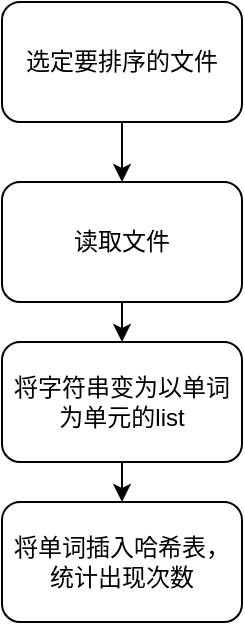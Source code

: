 <mxfile>
    <diagram id="yQGMWxeYXfUM5_cIzx4G" name="第 1 页">
        <mxGraphModel dx="789" dy="585" grid="1" gridSize="10" guides="1" tooltips="1" connect="1" arrows="1" fold="1" page="1" pageScale="1" pageWidth="1654" pageHeight="2336" math="0" shadow="0">
            <root>
                <mxCell id="0"/>
                <mxCell id="1" parent="0"/>
                <mxCell id="4" value="" style="edgeStyle=none;html=1;" edge="1" parent="1" source="2" target="3">
                    <mxGeometry relative="1" as="geometry"/>
                </mxCell>
                <mxCell id="2" value="选定要排序的文件" style="rounded=1;whiteSpace=wrap;html=1;" vertex="1" parent="1">
                    <mxGeometry x="280" y="130" width="120" height="60" as="geometry"/>
                </mxCell>
                <mxCell id="6" value="" style="edgeStyle=none;html=1;" edge="1" parent="1" source="3" target="5">
                    <mxGeometry relative="1" as="geometry"/>
                </mxCell>
                <mxCell id="3" value="读取文件" style="rounded=1;whiteSpace=wrap;html=1;" vertex="1" parent="1">
                    <mxGeometry x="280" y="220" width="120" height="60" as="geometry"/>
                </mxCell>
                <mxCell id="8" value="" style="edgeStyle=none;html=1;" edge="1" parent="1" source="5" target="7">
                    <mxGeometry relative="1" as="geometry"/>
                </mxCell>
                <mxCell id="5" value="将字符串变为以单词为单元的list" style="whiteSpace=wrap;html=1;rounded=1;" vertex="1" parent="1">
                    <mxGeometry x="280" y="300" width="120" height="60" as="geometry"/>
                </mxCell>
                <mxCell id="7" value="将单词插入哈希表，统计出现次数" style="whiteSpace=wrap;html=1;rounded=1;" vertex="1" parent="1">
                    <mxGeometry x="280" y="380" width="120" height="60" as="geometry"/>
                </mxCell>
            </root>
        </mxGraphModel>
    </diagram>
</mxfile>